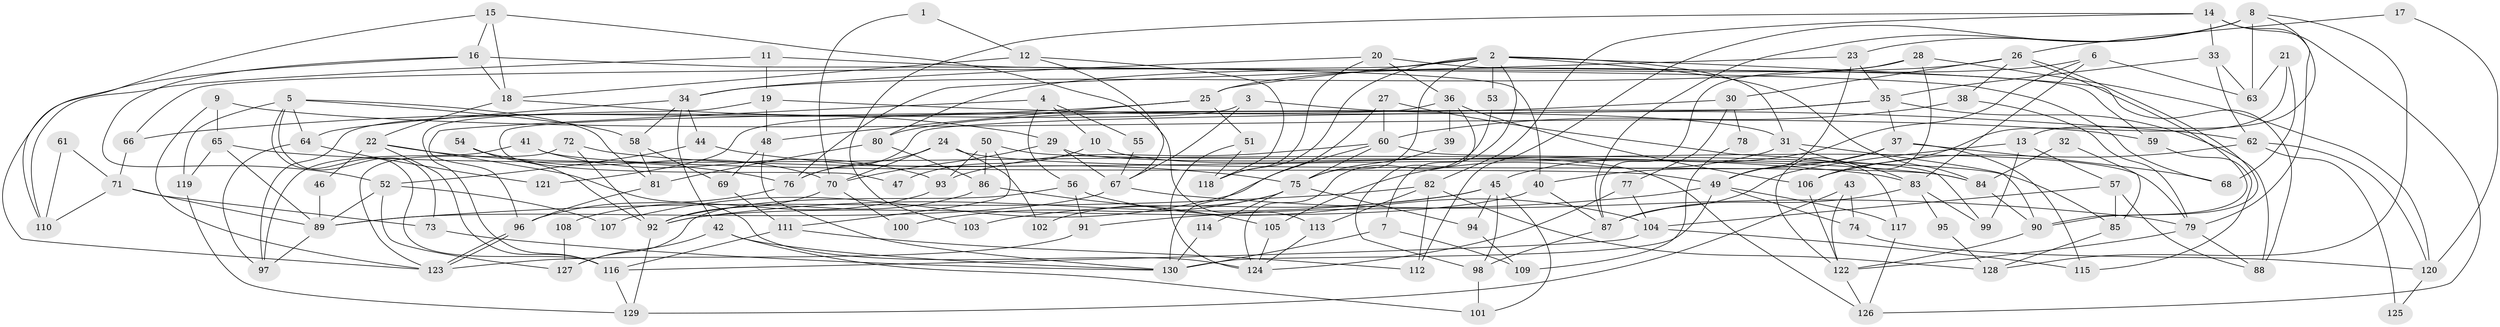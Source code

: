 // coarse degree distribution, {2: 0.16923076923076924, 20: 0.015384615384615385, 7: 0.09230769230769231, 14: 0.015384615384615385, 4: 0.2, 13: 0.015384615384615385, 6: 0.09230769230769231, 8: 0.06153846153846154, 12: 0.03076923076923077, 5: 0.12307692307692308, 3: 0.1076923076923077, 9: 0.015384615384615385, 10: 0.015384615384615385, 11: 0.03076923076923077, 1: 0.015384615384615385}
// Generated by graph-tools (version 1.1) at 2025/18/03/04/25 18:18:30]
// undirected, 130 vertices, 260 edges
graph export_dot {
graph [start="1"]
  node [color=gray90,style=filled];
  1;
  2;
  3;
  4;
  5;
  6;
  7;
  8;
  9;
  10;
  11;
  12;
  13;
  14;
  15;
  16;
  17;
  18;
  19;
  20;
  21;
  22;
  23;
  24;
  25;
  26;
  27;
  28;
  29;
  30;
  31;
  32;
  33;
  34;
  35;
  36;
  37;
  38;
  39;
  40;
  41;
  42;
  43;
  44;
  45;
  46;
  47;
  48;
  49;
  50;
  51;
  52;
  53;
  54;
  55;
  56;
  57;
  58;
  59;
  60;
  61;
  62;
  63;
  64;
  65;
  66;
  67;
  68;
  69;
  70;
  71;
  72;
  73;
  74;
  75;
  76;
  77;
  78;
  79;
  80;
  81;
  82;
  83;
  84;
  85;
  86;
  87;
  88;
  89;
  90;
  91;
  92;
  93;
  94;
  95;
  96;
  97;
  98;
  99;
  100;
  101;
  102;
  103;
  104;
  105;
  106;
  107;
  108;
  109;
  110;
  111;
  112;
  113;
  114;
  115;
  116;
  117;
  118;
  119;
  120;
  121;
  122;
  123;
  124;
  125;
  126;
  127;
  128;
  129;
  130;
  1 -- 12;
  1 -- 70;
  2 -- 88;
  2 -- 84;
  2 -- 7;
  2 -- 25;
  2 -- 31;
  2 -- 53;
  2 -- 66;
  2 -- 75;
  2 -- 118;
  3 -- 67;
  3 -- 97;
  3 -- 31;
  4 -- 56;
  4 -- 96;
  4 -- 10;
  4 -- 55;
  5 -- 81;
  5 -- 73;
  5 -- 58;
  5 -- 64;
  5 -- 116;
  5 -- 119;
  6 -- 83;
  6 -- 63;
  6 -- 25;
  6 -- 45;
  7 -- 130;
  7 -- 109;
  8 -- 87;
  8 -- 23;
  8 -- 13;
  8 -- 63;
  8 -- 112;
  8 -- 128;
  9 -- 123;
  9 -- 59;
  9 -- 65;
  10 -- 126;
  10 -- 47;
  11 -- 19;
  11 -- 110;
  11 -- 68;
  12 -- 118;
  12 -- 67;
  12 -- 18;
  13 -- 87;
  13 -- 57;
  13 -- 99;
  14 -- 33;
  14 -- 82;
  14 -- 79;
  14 -- 103;
  14 -- 126;
  15 -- 18;
  15 -- 16;
  15 -- 110;
  15 -- 113;
  16 -- 40;
  16 -- 18;
  16 -- 52;
  16 -- 123;
  17 -- 120;
  17 -- 26;
  18 -- 29;
  18 -- 22;
  19 -- 48;
  19 -- 116;
  19 -- 62;
  20 -- 118;
  20 -- 34;
  20 -- 36;
  20 -- 59;
  21 -- 68;
  21 -- 106;
  21 -- 63;
  22 -- 116;
  22 -- 46;
  22 -- 76;
  22 -- 124;
  23 -- 76;
  23 -- 49;
  23 -- 35;
  24 -- 84;
  24 -- 76;
  24 -- 70;
  24 -- 102;
  25 -- 48;
  25 -- 51;
  25 -- 66;
  26 -- 80;
  26 -- 90;
  26 -- 90;
  26 -- 30;
  26 -- 38;
  27 -- 60;
  27 -- 130;
  27 -- 117;
  28 -- 122;
  28 -- 87;
  28 -- 34;
  28 -- 120;
  29 -- 70;
  29 -- 79;
  29 -- 67;
  30 -- 77;
  30 -- 78;
  30 -- 80;
  31 -- 83;
  31 -- 90;
  31 -- 105;
  32 -- 85;
  32 -- 84;
  33 -- 63;
  33 -- 62;
  33 -- 35;
  34 -- 42;
  34 -- 44;
  34 -- 58;
  34 -- 64;
  35 -- 37;
  35 -- 47;
  35 -- 76;
  35 -- 88;
  36 -- 98;
  36 -- 39;
  36 -- 106;
  36 -- 121;
  37 -- 49;
  37 -- 40;
  37 -- 68;
  37 -- 115;
  38 -- 79;
  38 -- 60;
  39 -- 75;
  40 -- 92;
  40 -- 87;
  41 -- 97;
  41 -- 93;
  41 -- 49;
  42 -- 127;
  42 -- 130;
  42 -- 101;
  43 -- 129;
  43 -- 122;
  43 -- 74;
  44 -- 52;
  44 -- 75;
  45 -- 98;
  45 -- 92;
  45 -- 94;
  45 -- 101;
  45 -- 103;
  46 -- 89;
  48 -- 69;
  48 -- 130;
  49 -- 74;
  49 -- 91;
  49 -- 117;
  49 -- 130;
  50 -- 111;
  50 -- 85;
  50 -- 86;
  50 -- 93;
  51 -- 124;
  51 -- 118;
  52 -- 89;
  52 -- 107;
  52 -- 127;
  53 -- 124;
  54 -- 92;
  54 -- 70;
  55 -- 67;
  56 -- 104;
  56 -- 91;
  56 -- 127;
  57 -- 88;
  57 -- 85;
  57 -- 104;
  58 -- 69;
  58 -- 81;
  59 -- 115;
  60 -- 75;
  60 -- 93;
  60 -- 99;
  60 -- 107;
  61 -- 71;
  61 -- 110;
  62 -- 106;
  62 -- 120;
  62 -- 125;
  64 -- 97;
  64 -- 121;
  65 -- 83;
  65 -- 89;
  65 -- 119;
  66 -- 71;
  67 -- 79;
  67 -- 89;
  69 -- 111;
  70 -- 92;
  70 -- 100;
  71 -- 89;
  71 -- 73;
  71 -- 110;
  72 -- 92;
  72 -- 123;
  72 -- 84;
  73 -- 130;
  74 -- 120;
  75 -- 94;
  75 -- 100;
  75 -- 102;
  75 -- 114;
  76 -- 96;
  77 -- 124;
  77 -- 104;
  78 -- 109;
  79 -- 122;
  79 -- 88;
  80 -- 81;
  80 -- 86;
  81 -- 96;
  82 -- 113;
  82 -- 89;
  82 -- 112;
  82 -- 128;
  83 -- 99;
  83 -- 87;
  83 -- 95;
  84 -- 90;
  85 -- 128;
  86 -- 92;
  86 -- 105;
  87 -- 98;
  89 -- 97;
  90 -- 122;
  91 -- 123;
  92 -- 129;
  93 -- 108;
  94 -- 109;
  95 -- 128;
  96 -- 123;
  96 -- 123;
  98 -- 101;
  104 -- 116;
  104 -- 115;
  105 -- 124;
  106 -- 122;
  108 -- 127;
  111 -- 116;
  111 -- 112;
  113 -- 124;
  114 -- 130;
  116 -- 129;
  117 -- 126;
  119 -- 129;
  120 -- 125;
  122 -- 126;
}
